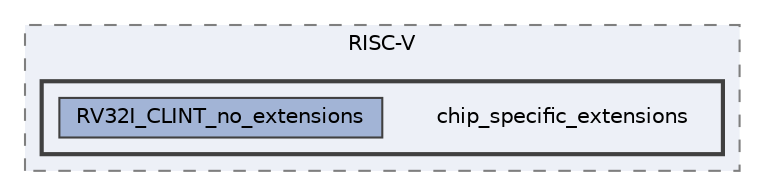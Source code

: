 digraph "D:/Projects/Raspberrypi_pico/pico_freertos_final/freertos_pico2/pico_freertos/FreeRTOS-Kernel/portable/IAR/RISC-V/chip_specific_extensions"
{
 // LATEX_PDF_SIZE
  bgcolor="transparent";
  edge [fontname=Helvetica,fontsize=10,labelfontname=Helvetica,labelfontsize=10];
  node [fontname=Helvetica,fontsize=10,shape=box,height=0.2,width=0.4];
  compound=true
  subgraph clusterdir_65efdf1738ea453884f5e17d89971e3b {
    graph [ bgcolor="#edf0f7", pencolor="grey50", label="RISC-V", fontname=Helvetica,fontsize=10 style="filled,dashed", URL="dir_65efdf1738ea453884f5e17d89971e3b.html",tooltip=""]
  subgraph clusterdir_ece61dc0f3028521508647850dfcfa78 {
    graph [ bgcolor="#edf0f7", pencolor="grey25", label="", fontname=Helvetica,fontsize=10 style="filled,bold", URL="dir_ece61dc0f3028521508647850dfcfa78.html",tooltip=""]
    dir_ece61dc0f3028521508647850dfcfa78 [shape=plaintext, label="chip_specific_extensions"];
  dir_18309b93a6f8c1d6076eb7805ffe4f39 [label="RV32I_CLINT_no_extensions", fillcolor="#a2b4d6", color="grey25", style="filled", URL="dir_18309b93a6f8c1d6076eb7805ffe4f39.html",tooltip=""];
  }
  }
}

